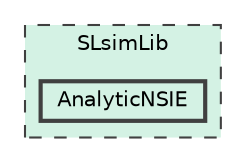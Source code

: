 digraph "SLsimLib/AnalyticNSIE"
{
 // LATEX_PDF_SIZE
  bgcolor="transparent";
  edge [fontname=Helvetica,fontsize=10,labelfontname=Helvetica,labelfontsize=10];
  node [fontname=Helvetica,fontsize=10,shape=box,height=0.2,width=0.4];
  compound=true
  subgraph clusterdir_55925bd33ed9b71a1b473542f7ae7f24 {
    graph [ bgcolor="#d4f2e4", pencolor="grey25", label="SLsimLib", fontname=Helvetica,fontsize=10 style="filled,dashed", URL="dir_55925bd33ed9b71a1b473542f7ae7f24.html",tooltip=""]
  dir_ef244439670142878bc69cfbfff009e9 [label="AnalyticNSIE", fillcolor="#d4f2e4", color="grey25", style="filled,bold", URL="dir_ef244439670142878bc69cfbfff009e9.html",tooltip=""];
  }
}
